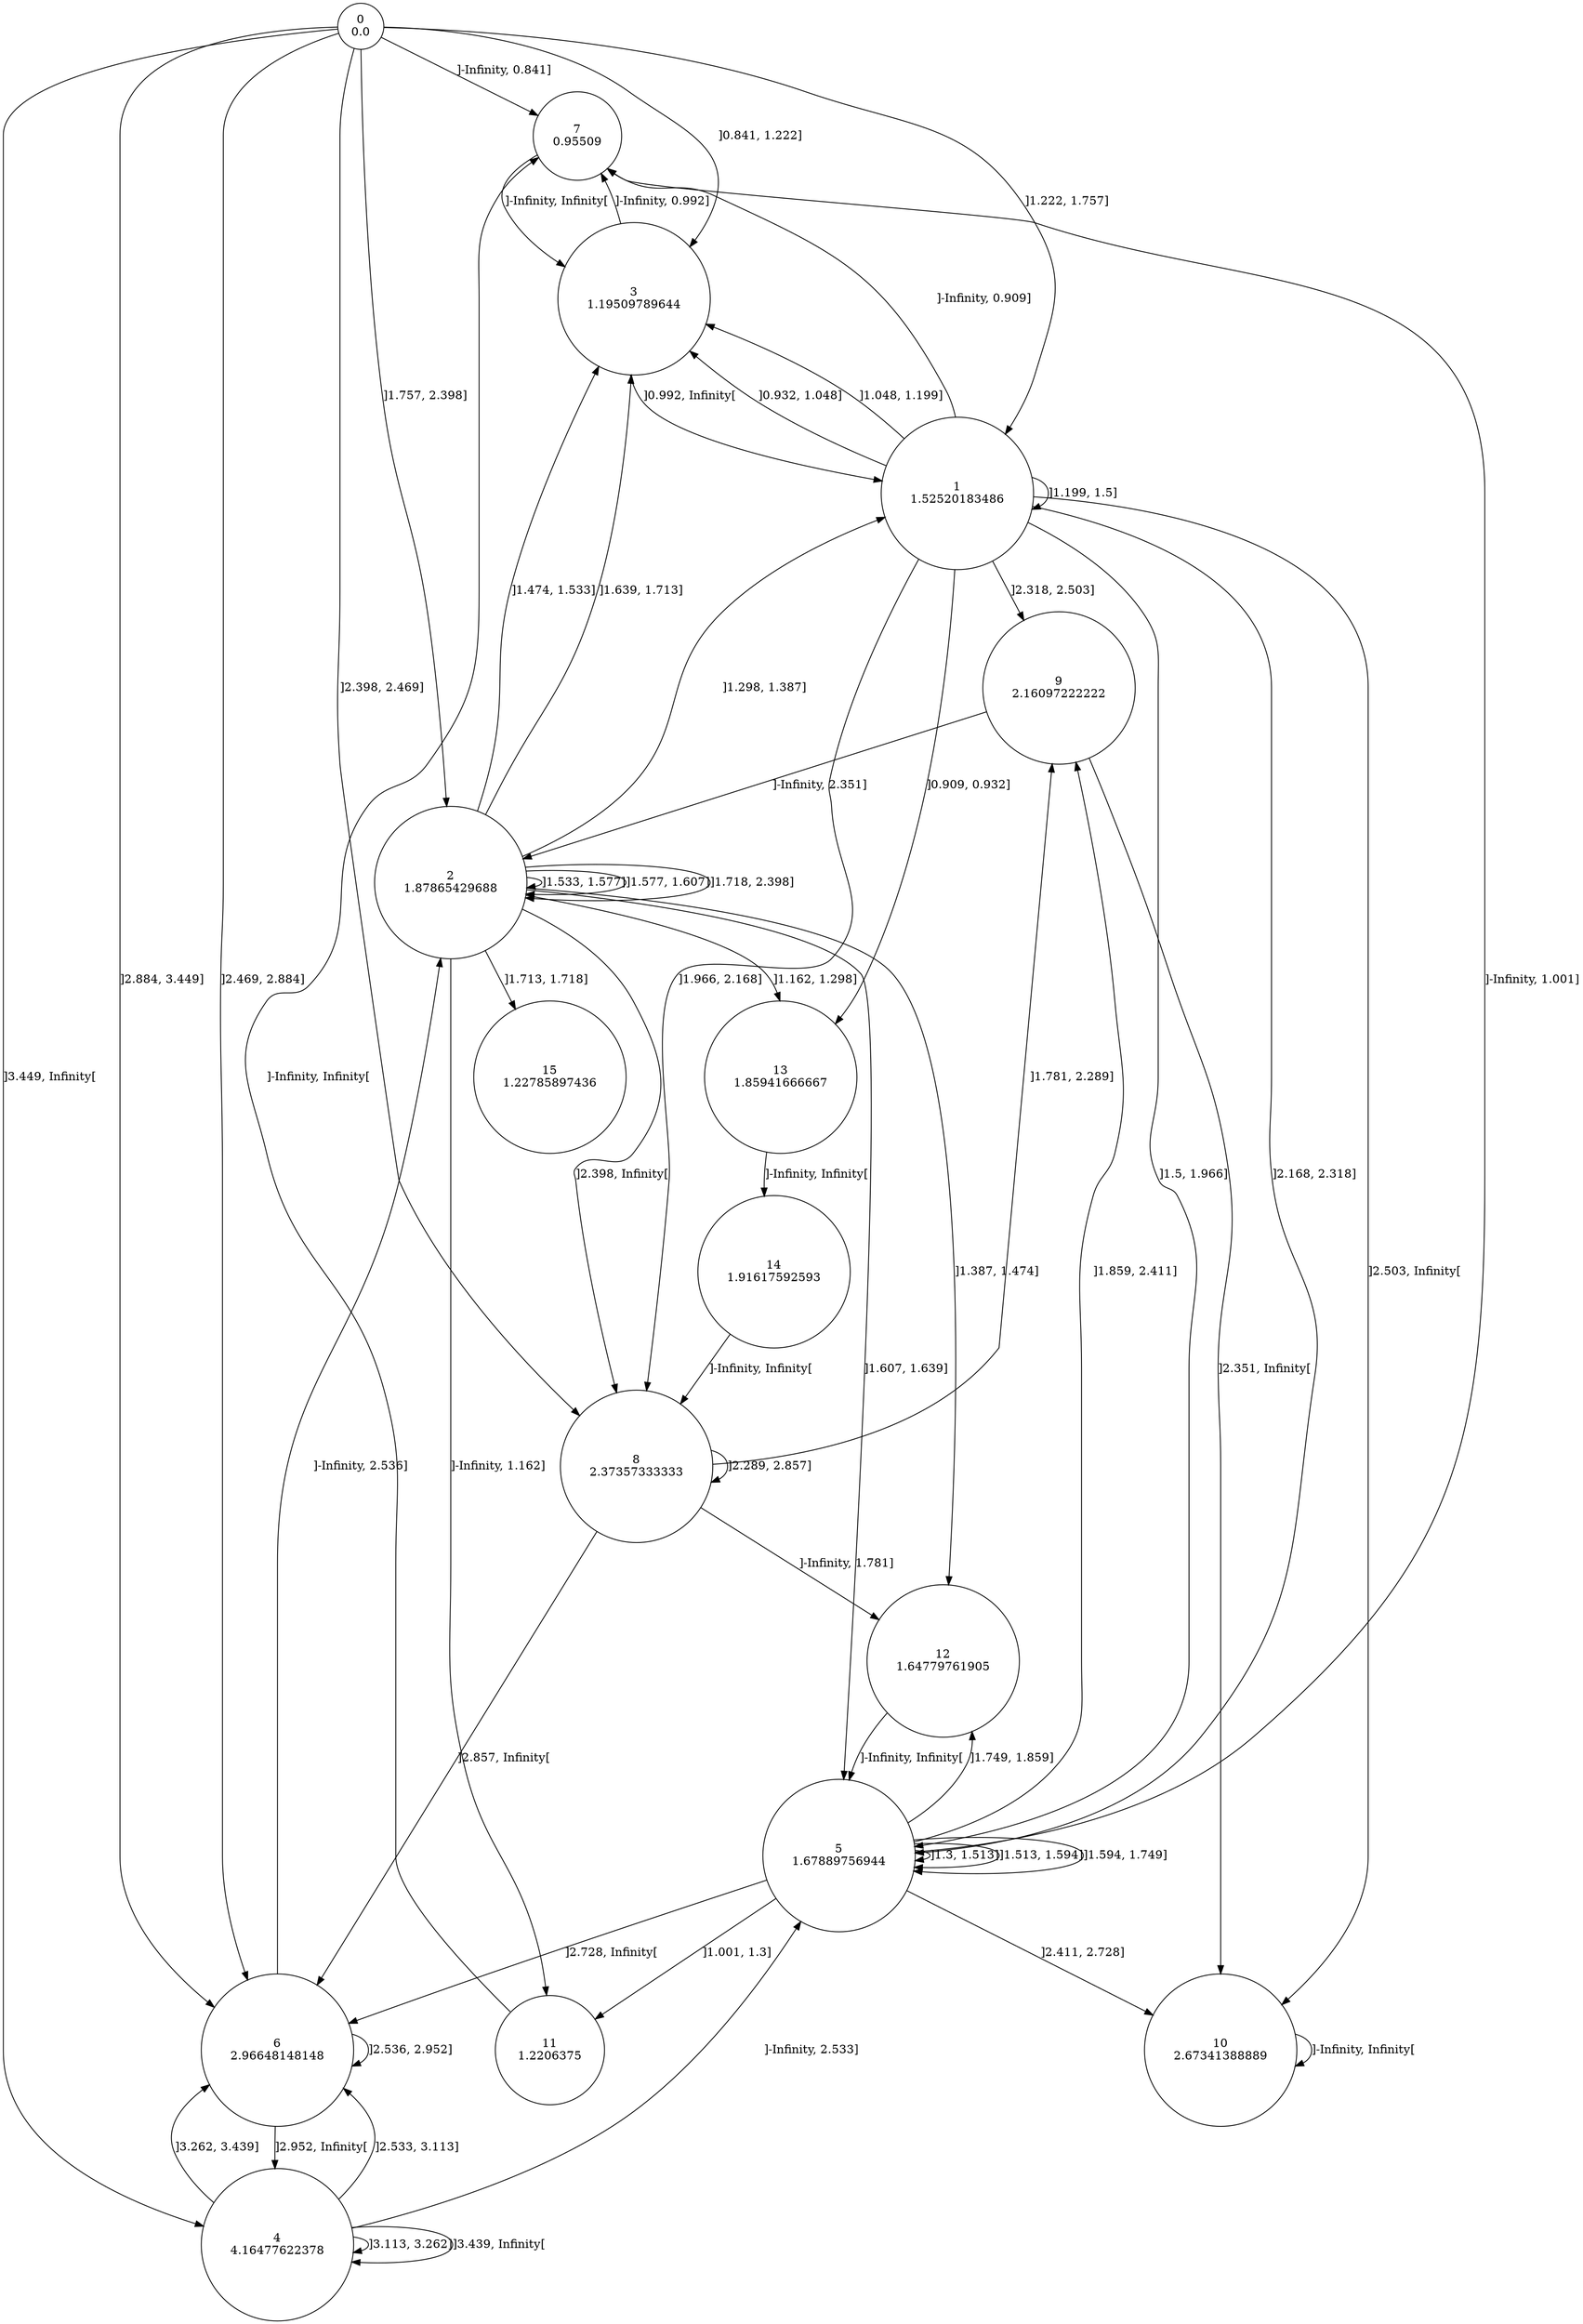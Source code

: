 digraph a {
0 [shape=circle, label="0\n0.0"];
	0 -> 7 [label="]-Infinity, 0.841]"];
	0 -> 3 [label="]0.841, 1.222]"];
	0 -> 1 [label="]1.222, 1.757]"];
	0 -> 2 [label="]1.757, 2.398]"];
	0 -> 8 [label="]2.398, 2.469]"];
	0 -> 6 [label="]2.469, 2.884]"];
	0 -> 6 [label="]2.884, 3.449]"];
	0 -> 4 [label="]3.449, Infinity["];
1 [shape=circle, label="1\n1.52520183486"];
	1 -> 7 [label="]-Infinity, 0.909]"];
	1 -> 13 [label="]0.909, 0.932]"];
	1 -> 3 [label="]0.932, 1.048]"];
	1 -> 3 [label="]1.048, 1.199]"];
	1 -> 1 [label="]1.199, 1.5]"];
	1 -> 5 [label="]1.5, 1.966]"];
	1 -> 8 [label="]1.966, 2.168]"];
	1 -> 5 [label="]2.168, 2.318]"];
	1 -> 9 [label="]2.318, 2.503]"];
	1 -> 10 [label="]2.503, Infinity["];
2 [shape=circle, label="2\n1.87865429688"];
	2 -> 11 [label="]-Infinity, 1.162]"];
	2 -> 13 [label="]1.162, 1.298]"];
	2 -> 1 [label="]1.298, 1.387]"];
	2 -> 12 [label="]1.387, 1.474]"];
	2 -> 3 [label="]1.474, 1.533]"];
	2 -> 2 [label="]1.533, 1.577]"];
	2 -> 2 [label="]1.577, 1.607]"];
	2 -> 5 [label="]1.607, 1.639]"];
	2 -> 3 [label="]1.639, 1.713]"];
	2 -> 15 [label="]1.713, 1.718]"];
	2 -> 2 [label="]1.718, 2.398]"];
	2 -> 8 [label="]2.398, Infinity["];
3 [shape=circle, label="3\n1.19509789644"];
	3 -> 7 [label="]-Infinity, 0.992]"];
	3 -> 1 [label="]0.992, Infinity["];
4 [shape=circle, label="4\n4.16477622378"];
	4 -> 5 [label="]-Infinity, 2.533]"];
	4 -> 6 [label="]2.533, 3.113]"];
	4 -> 4 [label="]3.113, 3.262]"];
	4 -> 6 [label="]3.262, 3.439]"];
	4 -> 4 [label="]3.439, Infinity["];
5 [shape=circle, label="5\n1.67889756944"];
	5 -> 7 [label="]-Infinity, 1.001]"];
	5 -> 11 [label="]1.001, 1.3]"];
	5 -> 5 [label="]1.3, 1.513]"];
	5 -> 5 [label="]1.513, 1.594]"];
	5 -> 5 [label="]1.594, 1.749]"];
	5 -> 12 [label="]1.749, 1.859]"];
	5 -> 9 [label="]1.859, 2.411]"];
	5 -> 10 [label="]2.411, 2.728]"];
	5 -> 6 [label="]2.728, Infinity["];
6 [shape=circle, label="6\n2.96648148148"];
	6 -> 2 [label="]-Infinity, 2.536]"];
	6 -> 6 [label="]2.536, 2.952]"];
	6 -> 4 [label="]2.952, Infinity["];
7 [shape=circle, label="7\n0.95509"];
	7 -> 3 [label="]-Infinity, Infinity["];
8 [shape=circle, label="8\n2.37357333333"];
	8 -> 12 [label="]-Infinity, 1.781]"];
	8 -> 9 [label="]1.781, 2.289]"];
	8 -> 8 [label="]2.289, 2.857]"];
	8 -> 6 [label="]2.857, Infinity["];
9 [shape=circle, label="9\n2.16097222222"];
	9 -> 2 [label="]-Infinity, 2.351]"];
	9 -> 10 [label="]2.351, Infinity["];
10 [shape=circle, label="10\n2.67341388889"];
	10 -> 10 [label="]-Infinity, Infinity["];
11 [shape=circle, label="11\n1.2206375"];
	11 -> 7 [label="]-Infinity, Infinity["];
12 [shape=circle, label="12\n1.64779761905"];
	12 -> 5 [label="]-Infinity, Infinity["];
13 [shape=circle, label="13\n1.85941666667"];
	13 -> 14 [label="]-Infinity, Infinity["];
14 [shape=circle, label="14\n1.91617592593"];
	14 -> 8 [label="]-Infinity, Infinity["];
15 [shape=circle, label="15\n1.22785897436"];
}